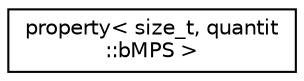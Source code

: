 digraph "Graphical Class Hierarchy"
{
 // LATEX_PDF_SIZE
  edge [fontname="Helvetica",fontsize="10",labelfontname="Helvetica",labelfontsize="10"];
  node [fontname="Helvetica",fontsize="10",shape=record];
  rankdir="LR";
  Node0 [label="property\< size_t, quantit\l::bMPS \>",height=0.2,width=0.4,color="black", fillcolor="white", style="filled",URL="$classproperty.html",tooltip=" "];
}
